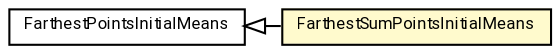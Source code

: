 #!/usr/local/bin/dot
#
# Class diagram 
# Generated by UMLGraph version R5_7_2-60-g0e99a6 (http://www.spinellis.gr/umlgraph/)
#

digraph G {
	graph [fontnames="svg"]
	edge [fontname="Roboto",fontsize=7,labelfontname="Roboto",labelfontsize=7,color="black"];
	node [fontname="Roboto",fontcolor="black",fontsize=8,shape=plaintext,margin=0,width=0,height=0];
	nodesep=0.15;
	ranksep=0.25;
	rankdir=LR;
	// de.lmu.ifi.dbs.elki.algorithm.clustering.kmeans.initialization.FarthestPointsInitialMeans<O>
	c4252474 [label=<<table title="de.lmu.ifi.dbs.elki.algorithm.clustering.kmeans.initialization.FarthestPointsInitialMeans" border="0" cellborder="1" cellspacing="0" cellpadding="2" href="FarthestPointsInitialMeans.html" target="_parent">
		<tr><td><table border="0" cellspacing="0" cellpadding="1">
		<tr><td align="center" balign="center"> <font face="Roboto">FarthestPointsInitialMeans</font> </td></tr>
		</table></td></tr>
		</table>>, URL="FarthestPointsInitialMeans.html"];
	// de.lmu.ifi.dbs.elki.algorithm.clustering.kmeans.initialization.FarthestSumPointsInitialMeans<O>
	c4252479 [label=<<table title="de.lmu.ifi.dbs.elki.algorithm.clustering.kmeans.initialization.FarthestSumPointsInitialMeans" border="0" cellborder="1" cellspacing="0" cellpadding="2" bgcolor="lemonChiffon" href="FarthestSumPointsInitialMeans.html" target="_parent">
		<tr><td><table border="0" cellspacing="0" cellpadding="1">
		<tr><td align="center" balign="center"> <font face="Roboto">FarthestSumPointsInitialMeans</font> </td></tr>
		</table></td></tr>
		</table>>, URL="FarthestSumPointsInitialMeans.html"];
	// de.lmu.ifi.dbs.elki.algorithm.clustering.kmeans.initialization.FarthestSumPointsInitialMeans<O> extends de.lmu.ifi.dbs.elki.algorithm.clustering.kmeans.initialization.FarthestPointsInitialMeans<O>
	c4252474 -> c4252479 [arrowtail=empty,dir=back,weight=10];
}

